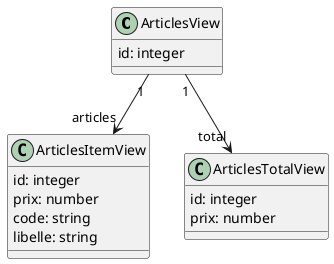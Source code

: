 @startuml
class ArticlesView {
  id: integer
}
class ArticlesItemView {
  id: integer
  prix: number
  code: string
  libelle: string
}
class ArticlesTotalView {
  id: integer
  prix: number
}
ArticlesView"1"  --> "articles" ArticlesItemView
ArticlesView"1"  --> "total" ArticlesTotalView
@enduml